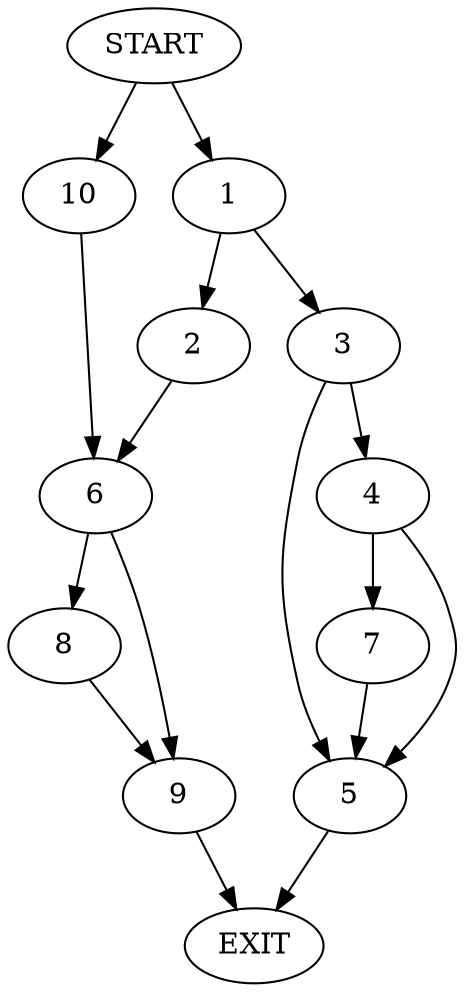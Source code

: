 digraph {
0 [label="START"]
11 [label="EXIT"]
0 -> 1
1 -> 2
1 -> 3
3 -> 4
3 -> 5
2 -> 6
5 -> 11
4 -> 7
4 -> 5
7 -> 5
6 -> 8
6 -> 9
0 -> 10
10 -> 6
8 -> 9
9 -> 11
}
